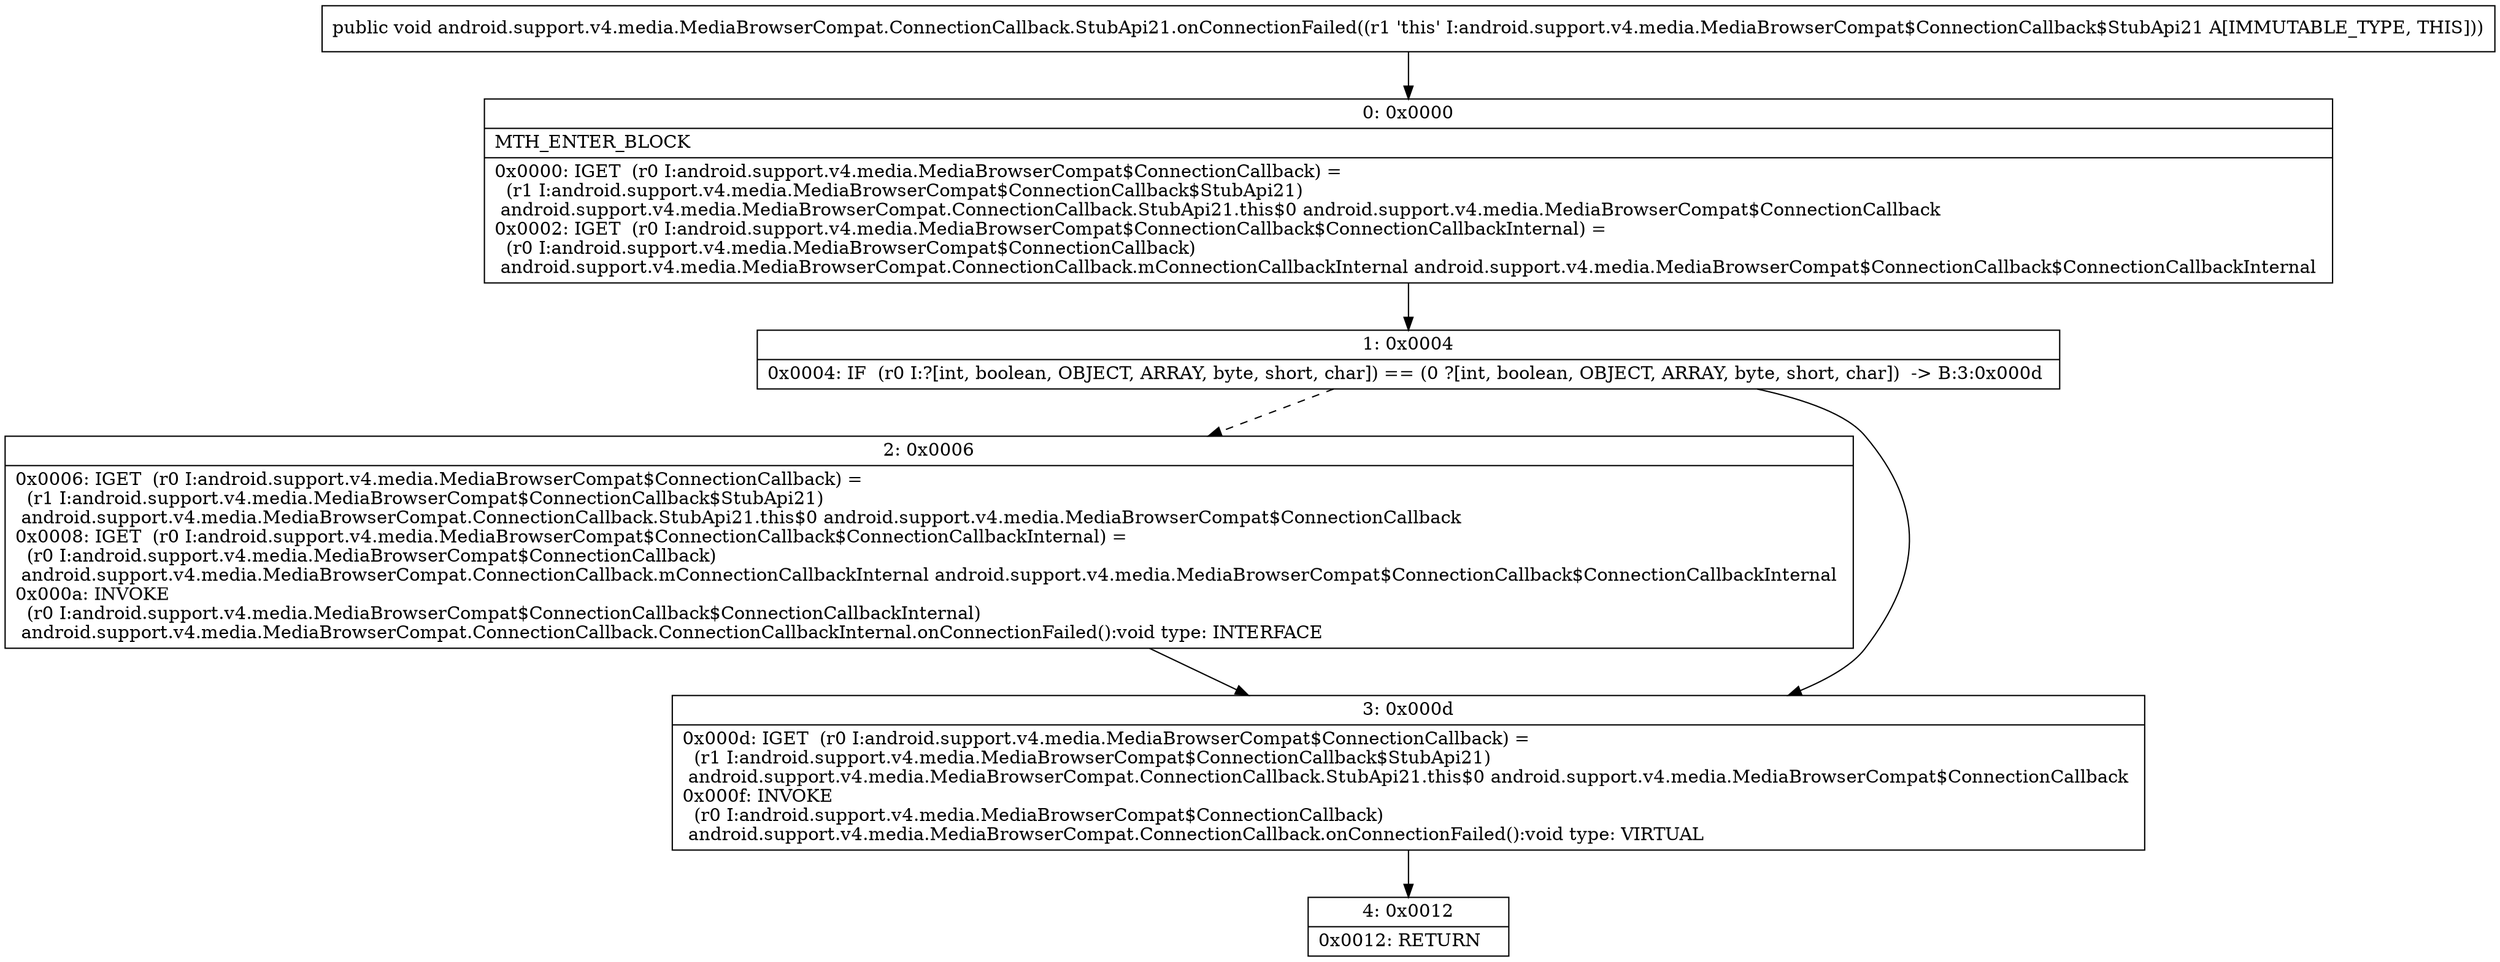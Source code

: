 digraph "CFG forandroid.support.v4.media.MediaBrowserCompat.ConnectionCallback.StubApi21.onConnectionFailed()V" {
Node_0 [shape=record,label="{0\:\ 0x0000|MTH_ENTER_BLOCK\l|0x0000: IGET  (r0 I:android.support.v4.media.MediaBrowserCompat$ConnectionCallback) = \l  (r1 I:android.support.v4.media.MediaBrowserCompat$ConnectionCallback$StubApi21)\l android.support.v4.media.MediaBrowserCompat.ConnectionCallback.StubApi21.this$0 android.support.v4.media.MediaBrowserCompat$ConnectionCallback \l0x0002: IGET  (r0 I:android.support.v4.media.MediaBrowserCompat$ConnectionCallback$ConnectionCallbackInternal) = \l  (r0 I:android.support.v4.media.MediaBrowserCompat$ConnectionCallback)\l android.support.v4.media.MediaBrowserCompat.ConnectionCallback.mConnectionCallbackInternal android.support.v4.media.MediaBrowserCompat$ConnectionCallback$ConnectionCallbackInternal \l}"];
Node_1 [shape=record,label="{1\:\ 0x0004|0x0004: IF  (r0 I:?[int, boolean, OBJECT, ARRAY, byte, short, char]) == (0 ?[int, boolean, OBJECT, ARRAY, byte, short, char])  \-\> B:3:0x000d \l}"];
Node_2 [shape=record,label="{2\:\ 0x0006|0x0006: IGET  (r0 I:android.support.v4.media.MediaBrowserCompat$ConnectionCallback) = \l  (r1 I:android.support.v4.media.MediaBrowserCompat$ConnectionCallback$StubApi21)\l android.support.v4.media.MediaBrowserCompat.ConnectionCallback.StubApi21.this$0 android.support.v4.media.MediaBrowserCompat$ConnectionCallback \l0x0008: IGET  (r0 I:android.support.v4.media.MediaBrowserCompat$ConnectionCallback$ConnectionCallbackInternal) = \l  (r0 I:android.support.v4.media.MediaBrowserCompat$ConnectionCallback)\l android.support.v4.media.MediaBrowserCompat.ConnectionCallback.mConnectionCallbackInternal android.support.v4.media.MediaBrowserCompat$ConnectionCallback$ConnectionCallbackInternal \l0x000a: INVOKE  \l  (r0 I:android.support.v4.media.MediaBrowserCompat$ConnectionCallback$ConnectionCallbackInternal)\l android.support.v4.media.MediaBrowserCompat.ConnectionCallback.ConnectionCallbackInternal.onConnectionFailed():void type: INTERFACE \l}"];
Node_3 [shape=record,label="{3\:\ 0x000d|0x000d: IGET  (r0 I:android.support.v4.media.MediaBrowserCompat$ConnectionCallback) = \l  (r1 I:android.support.v4.media.MediaBrowserCompat$ConnectionCallback$StubApi21)\l android.support.v4.media.MediaBrowserCompat.ConnectionCallback.StubApi21.this$0 android.support.v4.media.MediaBrowserCompat$ConnectionCallback \l0x000f: INVOKE  \l  (r0 I:android.support.v4.media.MediaBrowserCompat$ConnectionCallback)\l android.support.v4.media.MediaBrowserCompat.ConnectionCallback.onConnectionFailed():void type: VIRTUAL \l}"];
Node_4 [shape=record,label="{4\:\ 0x0012|0x0012: RETURN   \l}"];
MethodNode[shape=record,label="{public void android.support.v4.media.MediaBrowserCompat.ConnectionCallback.StubApi21.onConnectionFailed((r1 'this' I:android.support.v4.media.MediaBrowserCompat$ConnectionCallback$StubApi21 A[IMMUTABLE_TYPE, THIS])) }"];
MethodNode -> Node_0;
Node_0 -> Node_1;
Node_1 -> Node_2[style=dashed];
Node_1 -> Node_3;
Node_2 -> Node_3;
Node_3 -> Node_4;
}

